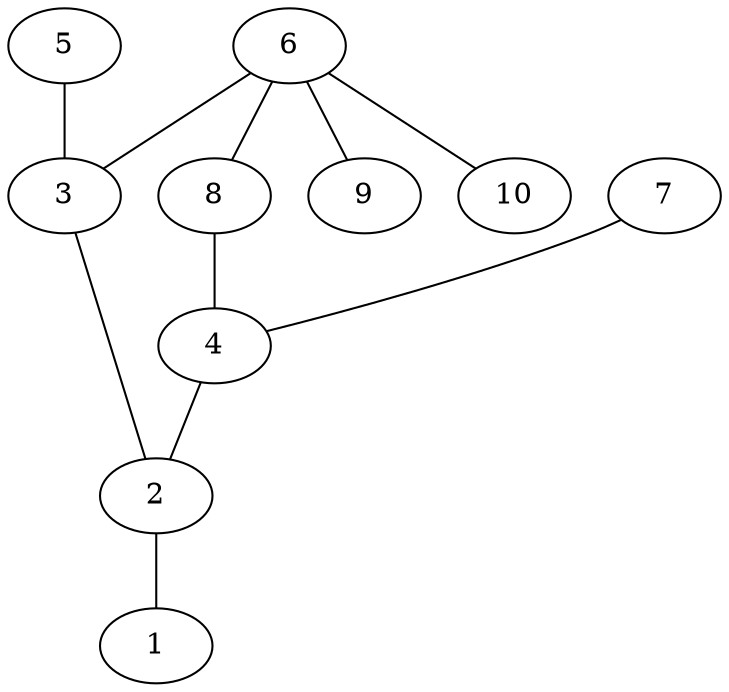 graph molecule_2086 {
	1	 [chem=Cl];
	2	 [chem=C];
	2 -- 1	 [valence=1];
	3	 [chem=C];
	3 -- 2	 [valence=2];
	4	 [chem=C];
	4 -- 2	 [valence=1];
	5	 [chem=Cl];
	5 -- 3	 [valence=1];
	6	 [chem=C];
	6 -- 3	 [valence=1];
	8	 [chem=O];
	6 -- 8	 [valence=1];
	9	 [chem=H];
	6 -- 9	 [valence=1];
	10	 [chem=H];
	6 -- 10	 [valence=1];
	7	 [chem=O];
	7 -- 4	 [valence=2];
	8 -- 4	 [valence=1];
}
